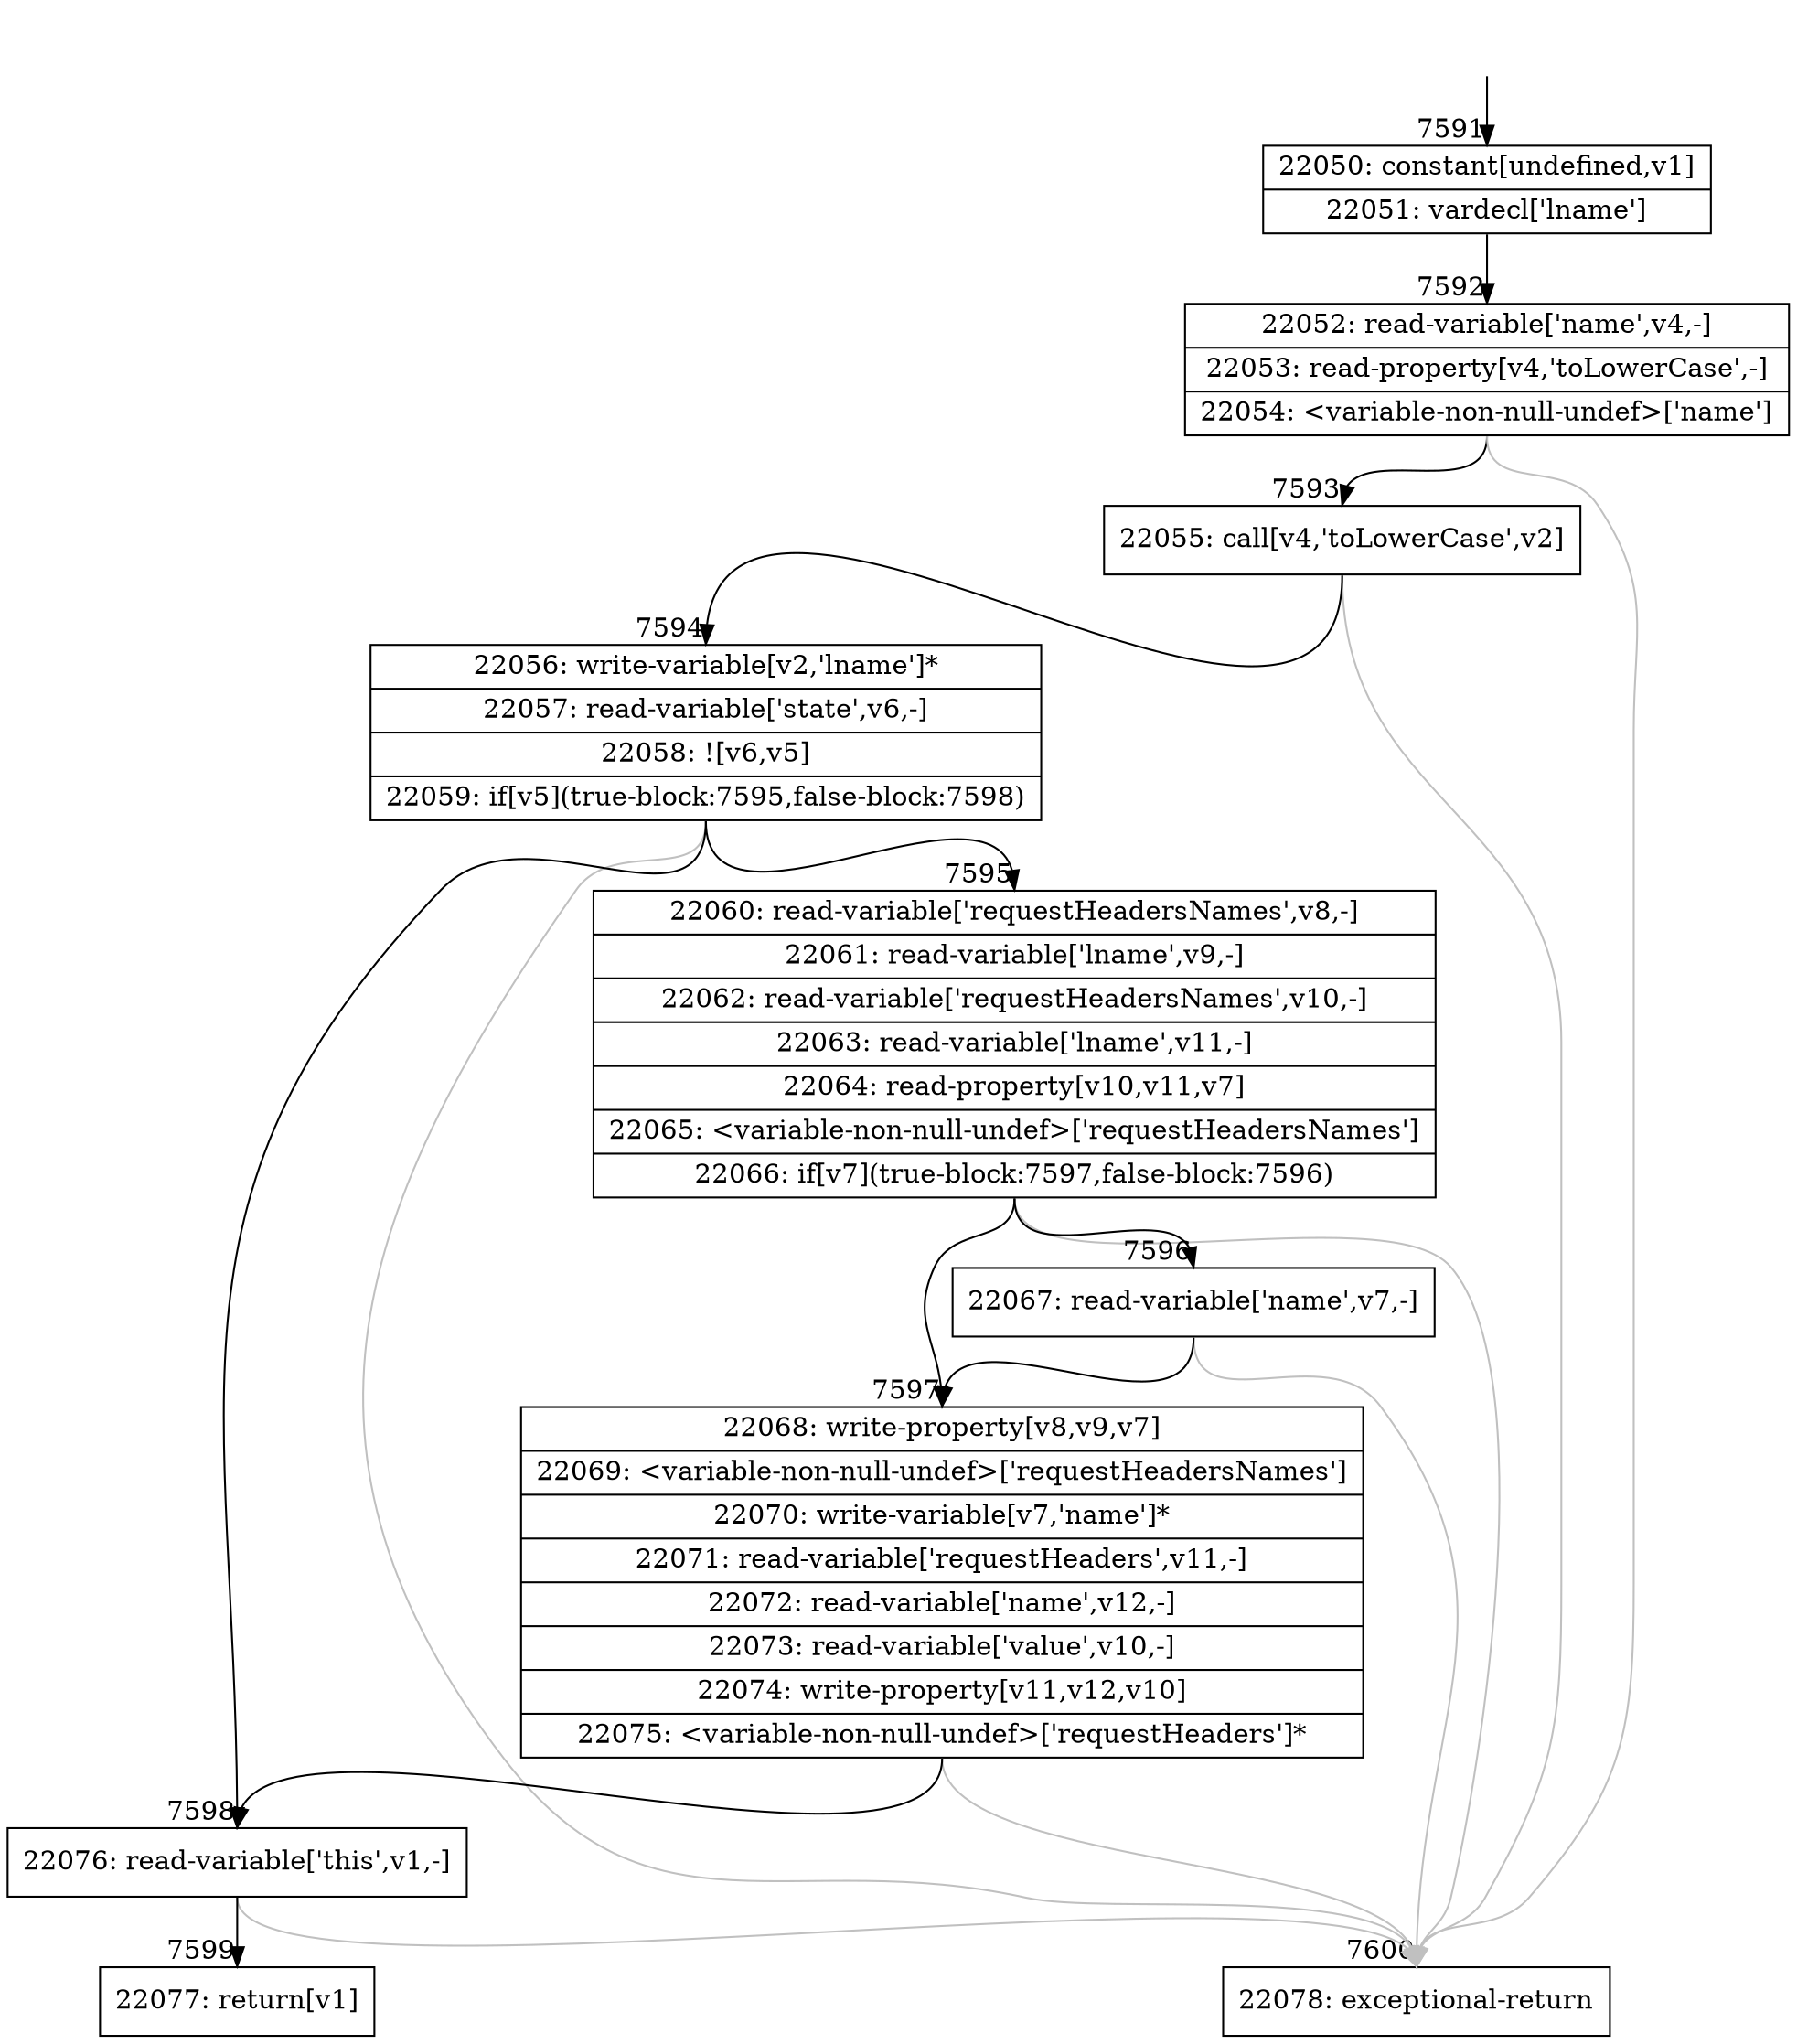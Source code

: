 digraph {
rankdir="TD"
BB_entry484[shape=none,label=""];
BB_entry484 -> BB7591 [tailport=s, headport=n, headlabel="    7591"]
BB7591 [shape=record label="{22050: constant[undefined,v1]|22051: vardecl['lname']}" ] 
BB7591 -> BB7592 [tailport=s, headport=n, headlabel="      7592"]
BB7592 [shape=record label="{22052: read-variable['name',v4,-]|22053: read-property[v4,'toLowerCase',-]|22054: \<variable-non-null-undef\>['name']}" ] 
BB7592 -> BB7593 [tailport=s, headport=n, headlabel="      7593"]
BB7592 -> BB7600 [tailport=s, headport=n, color=gray, headlabel="      7600"]
BB7593 [shape=record label="{22055: call[v4,'toLowerCase',v2]}" ] 
BB7593 -> BB7594 [tailport=s, headport=n, headlabel="      7594"]
BB7593 -> BB7600 [tailport=s, headport=n, color=gray]
BB7594 [shape=record label="{22056: write-variable[v2,'lname']*|22057: read-variable['state',v6,-]|22058: ![v6,v5]|22059: if[v5](true-block:7595,false-block:7598)}" ] 
BB7594 -> BB7595 [tailport=s, headport=n, headlabel="      7595"]
BB7594 -> BB7598 [tailport=s, headport=n, headlabel="      7598"]
BB7594 -> BB7600 [tailport=s, headport=n, color=gray]
BB7595 [shape=record label="{22060: read-variable['requestHeadersNames',v8,-]|22061: read-variable['lname',v9,-]|22062: read-variable['requestHeadersNames',v10,-]|22063: read-variable['lname',v11,-]|22064: read-property[v10,v11,v7]|22065: \<variable-non-null-undef\>['requestHeadersNames']|22066: if[v7](true-block:7597,false-block:7596)}" ] 
BB7595 -> BB7597 [tailport=s, headport=n, headlabel="      7597"]
BB7595 -> BB7596 [tailport=s, headport=n, headlabel="      7596"]
BB7595 -> BB7600 [tailport=s, headport=n, color=gray]
BB7596 [shape=record label="{22067: read-variable['name',v7,-]}" ] 
BB7596 -> BB7597 [tailport=s, headport=n]
BB7596 -> BB7600 [tailport=s, headport=n, color=gray]
BB7597 [shape=record label="{22068: write-property[v8,v9,v7]|22069: \<variable-non-null-undef\>['requestHeadersNames']|22070: write-variable[v7,'name']*|22071: read-variable['requestHeaders',v11,-]|22072: read-variable['name',v12,-]|22073: read-variable['value',v10,-]|22074: write-property[v11,v12,v10]|22075: \<variable-non-null-undef\>['requestHeaders']*}" ] 
BB7597 -> BB7598 [tailport=s, headport=n]
BB7597 -> BB7600 [tailport=s, headport=n, color=gray]
BB7598 [shape=record label="{22076: read-variable['this',v1,-]}" ] 
BB7598 -> BB7599 [tailport=s, headport=n, headlabel="      7599"]
BB7598 -> BB7600 [tailport=s, headport=n, color=gray]
BB7599 [shape=record label="{22077: return[v1]}" ] 
BB7600 [shape=record label="{22078: exceptional-return}" ] 
}
